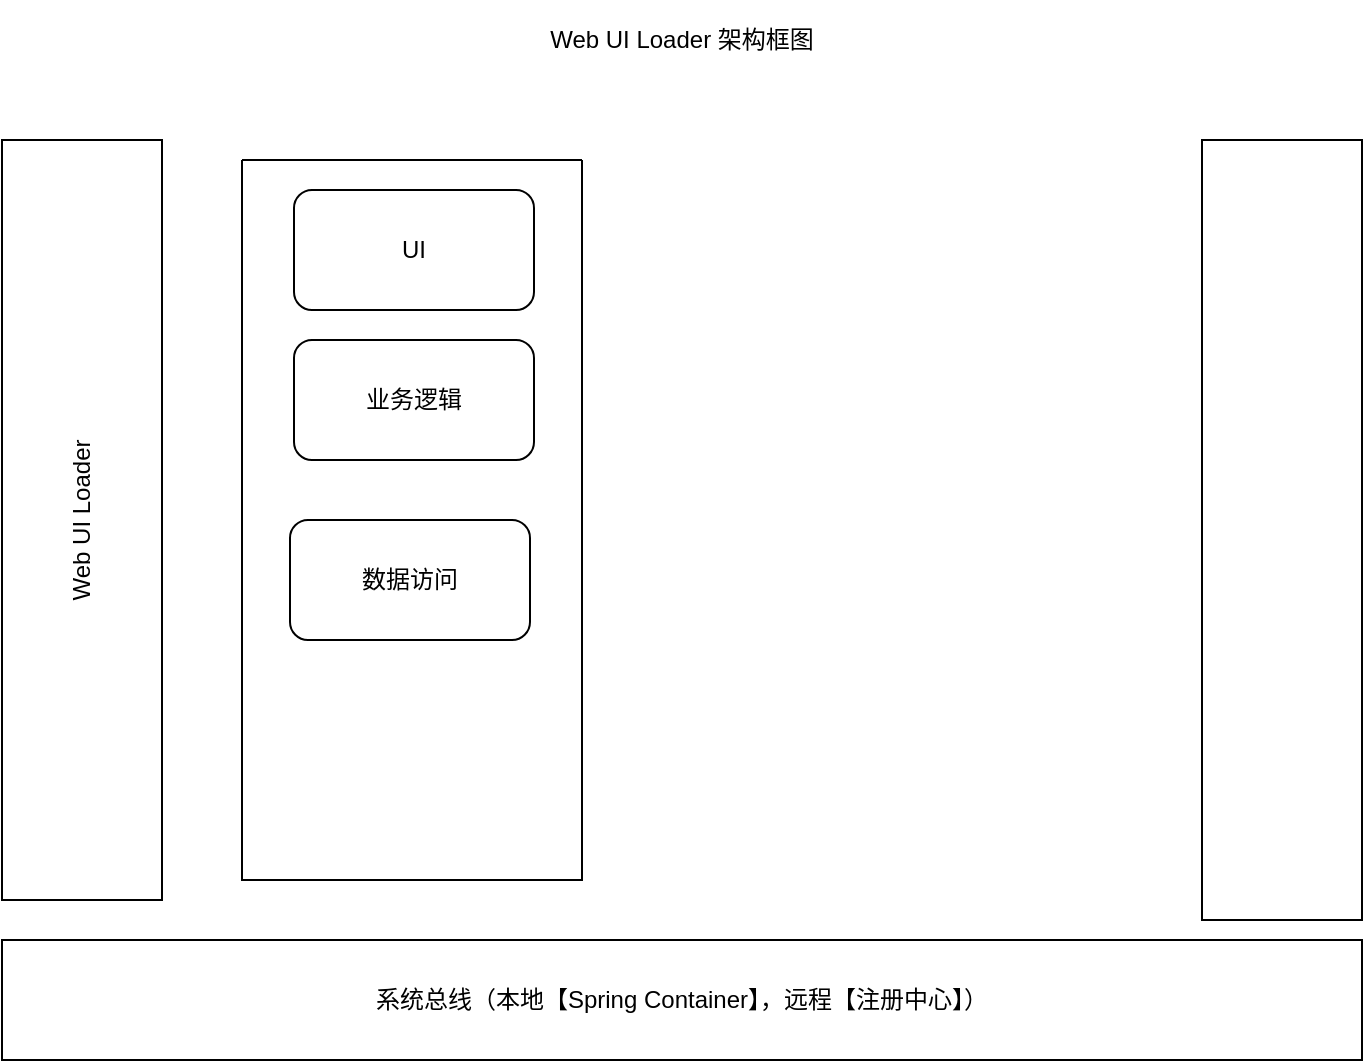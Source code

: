 <mxfile version="14.9.4" type="github">
  <diagram id="SoaL3gLZ2YO1JH6Mpvok" name="Page-1">
    <mxGraphModel dx="1422" dy="740" grid="1" gridSize="10" guides="1" tooltips="1" connect="1" arrows="1" fold="1" page="1" pageScale="1" pageWidth="827" pageHeight="1169" math="0" shadow="0">
      <root>
        <mxCell id="0" />
        <mxCell id="1" parent="0" />
        <mxCell id="3pJKEMpyGUiEuK4JpZSY-1" value="Web UI Loader" style="rounded=0;whiteSpace=wrap;html=1;horizontal=0;" parent="1" vertex="1">
          <mxGeometry x="40" y="120" width="80" height="380" as="geometry" />
        </mxCell>
        <mxCell id="3pJKEMpyGUiEuK4JpZSY-5" value="" style="rounded=0;whiteSpace=wrap;html=1;" parent="1" vertex="1">
          <mxGeometry x="640" y="120" width="80" height="390" as="geometry" />
        </mxCell>
        <mxCell id="mTiEajPiZR37RKjkDfnB-1" value="&lt;div&gt;Web UI Loader 架构框图&lt;/div&gt;" style="text;html=1;strokeColor=none;fillColor=none;align=center;verticalAlign=middle;whiteSpace=wrap;rounded=0;" vertex="1" parent="1">
          <mxGeometry x="300" y="50" width="160" height="40" as="geometry" />
        </mxCell>
        <mxCell id="mTiEajPiZR37RKjkDfnB-4" value="系统总线（本地【Spring Container】，远程【注册中心】）" style="rounded=0;whiteSpace=wrap;html=1;" vertex="1" parent="1">
          <mxGeometry x="40" y="520" width="680" height="60" as="geometry" />
        </mxCell>
        <mxCell id="mTiEajPiZR37RKjkDfnB-5" value="" style="swimlane;startSize=0;" vertex="1" parent="1">
          <mxGeometry x="160" y="130" width="170" height="360" as="geometry" />
        </mxCell>
        <mxCell id="3pJKEMpyGUiEuK4JpZSY-2" value="UI " style="rounded=1;whiteSpace=wrap;html=1;" parent="mTiEajPiZR37RKjkDfnB-5" vertex="1">
          <mxGeometry x="26" y="15" width="120" height="60" as="geometry" />
        </mxCell>
        <mxCell id="3pJKEMpyGUiEuK4JpZSY-3" value="业务逻辑" style="rounded=1;whiteSpace=wrap;html=1;" parent="mTiEajPiZR37RKjkDfnB-5" vertex="1">
          <mxGeometry x="26" y="90" width="120" height="60" as="geometry" />
        </mxCell>
        <mxCell id="3pJKEMpyGUiEuK4JpZSY-4" value="数据访问" style="rounded=1;whiteSpace=wrap;html=1;" parent="mTiEajPiZR37RKjkDfnB-5" vertex="1">
          <mxGeometry x="24" y="180" width="120" height="60" as="geometry" />
        </mxCell>
      </root>
    </mxGraphModel>
  </diagram>
</mxfile>
